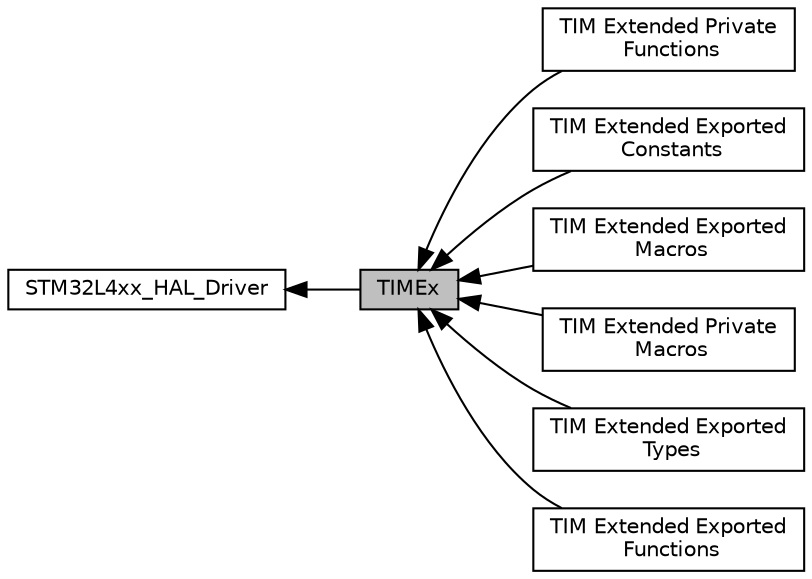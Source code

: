 digraph "TIMEx"
{
  edge [fontname="Helvetica",fontsize="10",labelfontname="Helvetica",labelfontsize="10"];
  node [fontname="Helvetica",fontsize="10",shape=box];
  rankdir=LR;
  Node1 [label="TIMEx",height=0.2,width=0.4,color="black", fillcolor="grey75", style="filled", fontcolor="black",tooltip="TIM Extended HAL module driver."];
  Node8 [label="TIM Extended Private\l Functions",height=0.2,width=0.4,color="black", fillcolor="white", style="filled",URL="$group___t_i_m_ex___private___functions.html",tooltip=" "];
  Node2 [label="STM32L4xx_HAL_Driver",height=0.2,width=0.4,color="black", fillcolor="white", style="filled",URL="$group___s_t_m32_l4xx___h_a_l___driver.html",tooltip=" "];
  Node4 [label="TIM Extended Exported\l Constants",height=0.2,width=0.4,color="black", fillcolor="white", style="filled",URL="$group___t_i_m_ex___exported___constants.html",tooltip=" "];
  Node5 [label="TIM Extended Exported\l Macros",height=0.2,width=0.4,color="black", fillcolor="white", style="filled",URL="$group___t_i_m_ex___exported___macros.html",tooltip=" "];
  Node6 [label="TIM Extended Private\l Macros",height=0.2,width=0.4,color="black", fillcolor="white", style="filled",URL="$group___t_i_m_ex___private___macros.html",tooltip=" "];
  Node3 [label="TIM Extended Exported\l Types",height=0.2,width=0.4,color="black", fillcolor="white", style="filled",URL="$group___t_i_m_ex___exported___types.html",tooltip=" "];
  Node7 [label="TIM Extended Exported\l Functions",height=0.2,width=0.4,color="black", fillcolor="white", style="filled",URL="$group___t_i_m_ex___exported___functions.html",tooltip=" "];
  Node2->Node1 [shape=plaintext, dir="back", style="solid"];
  Node1->Node3 [shape=plaintext, dir="back", style="solid"];
  Node1->Node4 [shape=plaintext, dir="back", style="solid"];
  Node1->Node5 [shape=plaintext, dir="back", style="solid"];
  Node1->Node6 [shape=plaintext, dir="back", style="solid"];
  Node1->Node7 [shape=plaintext, dir="back", style="solid"];
  Node1->Node8 [shape=plaintext, dir="back", style="solid"];
}
